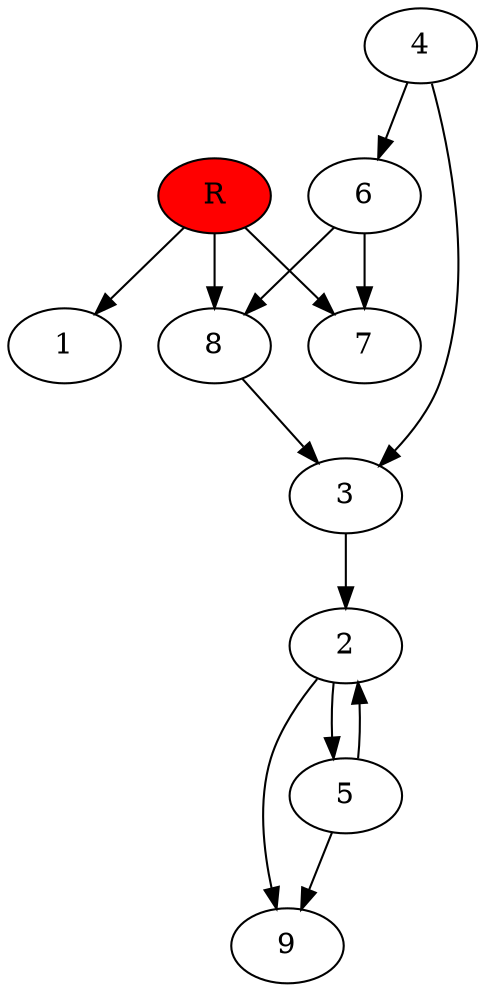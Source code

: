 digraph prb13266 {
	1
	2
	3
	4
	5
	6
	7
	8
	R [fillcolor="#ff0000" style=filled]
	2 -> 5
	2 -> 9
	3 -> 2
	4 -> 3
	4 -> 6
	5 -> 2
	5 -> 9
	6 -> 7
	6 -> 8
	8 -> 3
	R -> 1
	R -> 7
	R -> 8
}
